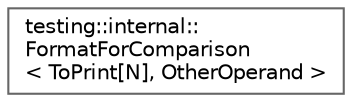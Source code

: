 digraph "クラス階層図"
{
 // LATEX_PDF_SIZE
  bgcolor="transparent";
  edge [fontname=Helvetica,fontsize=10,labelfontname=Helvetica,labelfontsize=10];
  node [fontname=Helvetica,fontsize=10,shape=box,height=0.2,width=0.4];
  rankdir="LR";
  Node0 [id="Node000000",label="testing::internal::\lFormatForComparison\l\< ToPrint[N], OtherOperand \>",height=0.2,width=0.4,color="grey40", fillcolor="white", style="filled",URL="$classtesting_1_1internal_1_1_format_for_comparison_3_01_to_print_0f_n_0e_00_01_other_operand_01_4.html",tooltip=" "];
}
